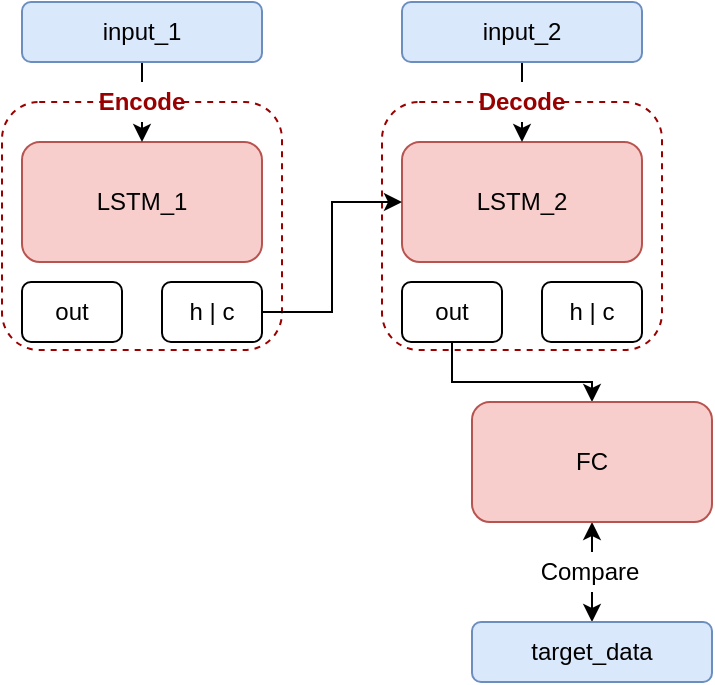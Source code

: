 <mxfile version="13.6.2" type="device"><diagram id="QXklImtnl6o4u4ryr0TV" name="Page-1"><mxGraphModel dx="1422" dy="822" grid="0" gridSize="10" guides="1" tooltips="1" connect="1" arrows="1" fold="1" page="1" pageScale="1" pageWidth="827" pageHeight="1169" math="0" shadow="0"><root><mxCell id="0"/><mxCell id="1" parent="0"/><mxCell id="ZtpHXK1SWMmC80M5HFx_-19" value="" style="rounded=1;whiteSpace=wrap;html=1;fillColor=none;dashed=1;strokeColor=#990000;" vertex="1" parent="1"><mxGeometry x="330" y="220" width="140" height="124" as="geometry"/></mxCell><mxCell id="ZtpHXK1SWMmC80M5HFx_-18" value="" style="rounded=1;whiteSpace=wrap;html=1;fillColor=none;dashed=1;strokeColor=#990000;" vertex="1" parent="1"><mxGeometry x="140" y="220" width="140" height="124" as="geometry"/></mxCell><mxCell id="ZtpHXK1SWMmC80M5HFx_-1" value="LSTM_1" style="rounded=1;whiteSpace=wrap;html=1;fillColor=#f8cecc;strokeColor=#b85450;" vertex="1" parent="1"><mxGeometry x="150" y="240" width="120" height="60" as="geometry"/></mxCell><mxCell id="ZtpHXK1SWMmC80M5HFx_-2" value="LSTM_2" style="rounded=1;whiteSpace=wrap;html=1;fillColor=#f8cecc;strokeColor=#b85450;" vertex="1" parent="1"><mxGeometry x="340" y="240" width="120" height="60" as="geometry"/></mxCell><mxCell id="ZtpHXK1SWMmC80M5HFx_-3" value="out" style="rounded=1;whiteSpace=wrap;html=1;" vertex="1" parent="1"><mxGeometry x="150" y="310" width="50" height="30" as="geometry"/></mxCell><mxCell id="ZtpHXK1SWMmC80M5HFx_-5" style="edgeStyle=orthogonalEdgeStyle;rounded=0;orthogonalLoop=1;jettySize=auto;html=1;exitX=1;exitY=0.5;exitDx=0;exitDy=0;entryX=0;entryY=0.5;entryDx=0;entryDy=0;" edge="1" parent="1" source="ZtpHXK1SWMmC80M5HFx_-4" target="ZtpHXK1SWMmC80M5HFx_-2"><mxGeometry relative="1" as="geometry"/></mxCell><mxCell id="ZtpHXK1SWMmC80M5HFx_-4" value="h | c" style="rounded=1;whiteSpace=wrap;html=1;" vertex="1" parent="1"><mxGeometry x="220" y="310" width="50" height="30" as="geometry"/></mxCell><mxCell id="ZtpHXK1SWMmC80M5HFx_-6" value="out" style="rounded=1;whiteSpace=wrap;html=1;" vertex="1" parent="1"><mxGeometry x="340" y="310" width="50" height="30" as="geometry"/></mxCell><mxCell id="ZtpHXK1SWMmC80M5HFx_-14" style="edgeStyle=orthogonalEdgeStyle;rounded=0;orthogonalLoop=1;jettySize=auto;html=1;entryX=0.5;entryY=0;entryDx=0;entryDy=0;" edge="1" parent="1" source="ZtpHXK1SWMmC80M5HFx_-6" target="ZtpHXK1SWMmC80M5HFx_-13"><mxGeometry relative="1" as="geometry"><mxPoint x="344" y="364" as="sourcePoint"/><Array as="points"><mxPoint x="365" y="360"/><mxPoint x="435" y="360"/></Array></mxGeometry></mxCell><mxCell id="ZtpHXK1SWMmC80M5HFx_-7" value="h | c" style="rounded=1;whiteSpace=wrap;html=1;" vertex="1" parent="1"><mxGeometry x="410" y="310" width="50" height="30" as="geometry"/></mxCell><mxCell id="ZtpHXK1SWMmC80M5HFx_-11" style="edgeStyle=orthogonalEdgeStyle;rounded=0;orthogonalLoop=1;jettySize=auto;html=1;exitX=0.5;exitY=1;exitDx=0;exitDy=0;" edge="1" parent="1" source="ZtpHXK1SWMmC80M5HFx_-8" target="ZtpHXK1SWMmC80M5HFx_-1"><mxGeometry relative="1" as="geometry"/></mxCell><mxCell id="ZtpHXK1SWMmC80M5HFx_-8" value="input_1" style="rounded=1;whiteSpace=wrap;html=1;fillColor=#dae8fc;strokeColor=#6c8ebf;" vertex="1" parent="1"><mxGeometry x="150" y="170" width="120" height="30" as="geometry"/></mxCell><mxCell id="ZtpHXK1SWMmC80M5HFx_-10" style="edgeStyle=orthogonalEdgeStyle;rounded=0;orthogonalLoop=1;jettySize=auto;html=1;exitX=0.5;exitY=1;exitDx=0;exitDy=0;" edge="1" parent="1" source="ZtpHXK1SWMmC80M5HFx_-9" target="ZtpHXK1SWMmC80M5HFx_-2"><mxGeometry relative="1" as="geometry"/></mxCell><mxCell id="ZtpHXK1SWMmC80M5HFx_-9" value="input_2" style="rounded=1;whiteSpace=wrap;html=1;fillColor=#dae8fc;strokeColor=#6c8ebf;" vertex="1" parent="1"><mxGeometry x="340" y="170" width="120" height="30" as="geometry"/></mxCell><mxCell id="ZtpHXK1SWMmC80M5HFx_-16" style="edgeStyle=orthogonalEdgeStyle;rounded=0;orthogonalLoop=1;jettySize=auto;html=1;startArrow=classic;startFill=1;" edge="1" parent="1" source="ZtpHXK1SWMmC80M5HFx_-13" target="ZtpHXK1SWMmC80M5HFx_-15"><mxGeometry relative="1" as="geometry"/></mxCell><mxCell id="ZtpHXK1SWMmC80M5HFx_-13" value="FC" style="rounded=1;whiteSpace=wrap;html=1;fillColor=#f8cecc;strokeColor=#b85450;" vertex="1" parent="1"><mxGeometry x="375" y="370" width="120" height="60" as="geometry"/></mxCell><mxCell id="ZtpHXK1SWMmC80M5HFx_-15" value="target_data" style="rounded=1;whiteSpace=wrap;html=1;fillColor=#dae8fc;strokeColor=#6c8ebf;" vertex="1" parent="1"><mxGeometry x="375" y="480" width="120" height="30" as="geometry"/></mxCell><mxCell id="ZtpHXK1SWMmC80M5HFx_-17" value="Compare" style="text;html=1;strokeColor=none;align=center;verticalAlign=middle;whiteSpace=wrap;rounded=0;fillColor=#ffffff;" vertex="1" parent="1"><mxGeometry x="414" y="445" width="40" height="20" as="geometry"/></mxCell><mxCell id="ZtpHXK1SWMmC80M5HFx_-20" value="Encode" style="text;html=1;strokeColor=none;align=center;verticalAlign=middle;whiteSpace=wrap;rounded=0;fillColor=#ffffff;fontStyle=1;fontColor=#990000;" vertex="1" parent="1"><mxGeometry x="190" y="210" width="40" height="20" as="geometry"/></mxCell><mxCell id="ZtpHXK1SWMmC80M5HFx_-21" value="Decode" style="text;html=1;strokeColor=none;align=center;verticalAlign=middle;whiteSpace=wrap;rounded=0;fillColor=#ffffff;fontStyle=1;fontSize=12;fontColor=#990000;" vertex="1" parent="1"><mxGeometry x="380" y="210" width="40" height="20" as="geometry"/></mxCell></root></mxGraphModel></diagram></mxfile>